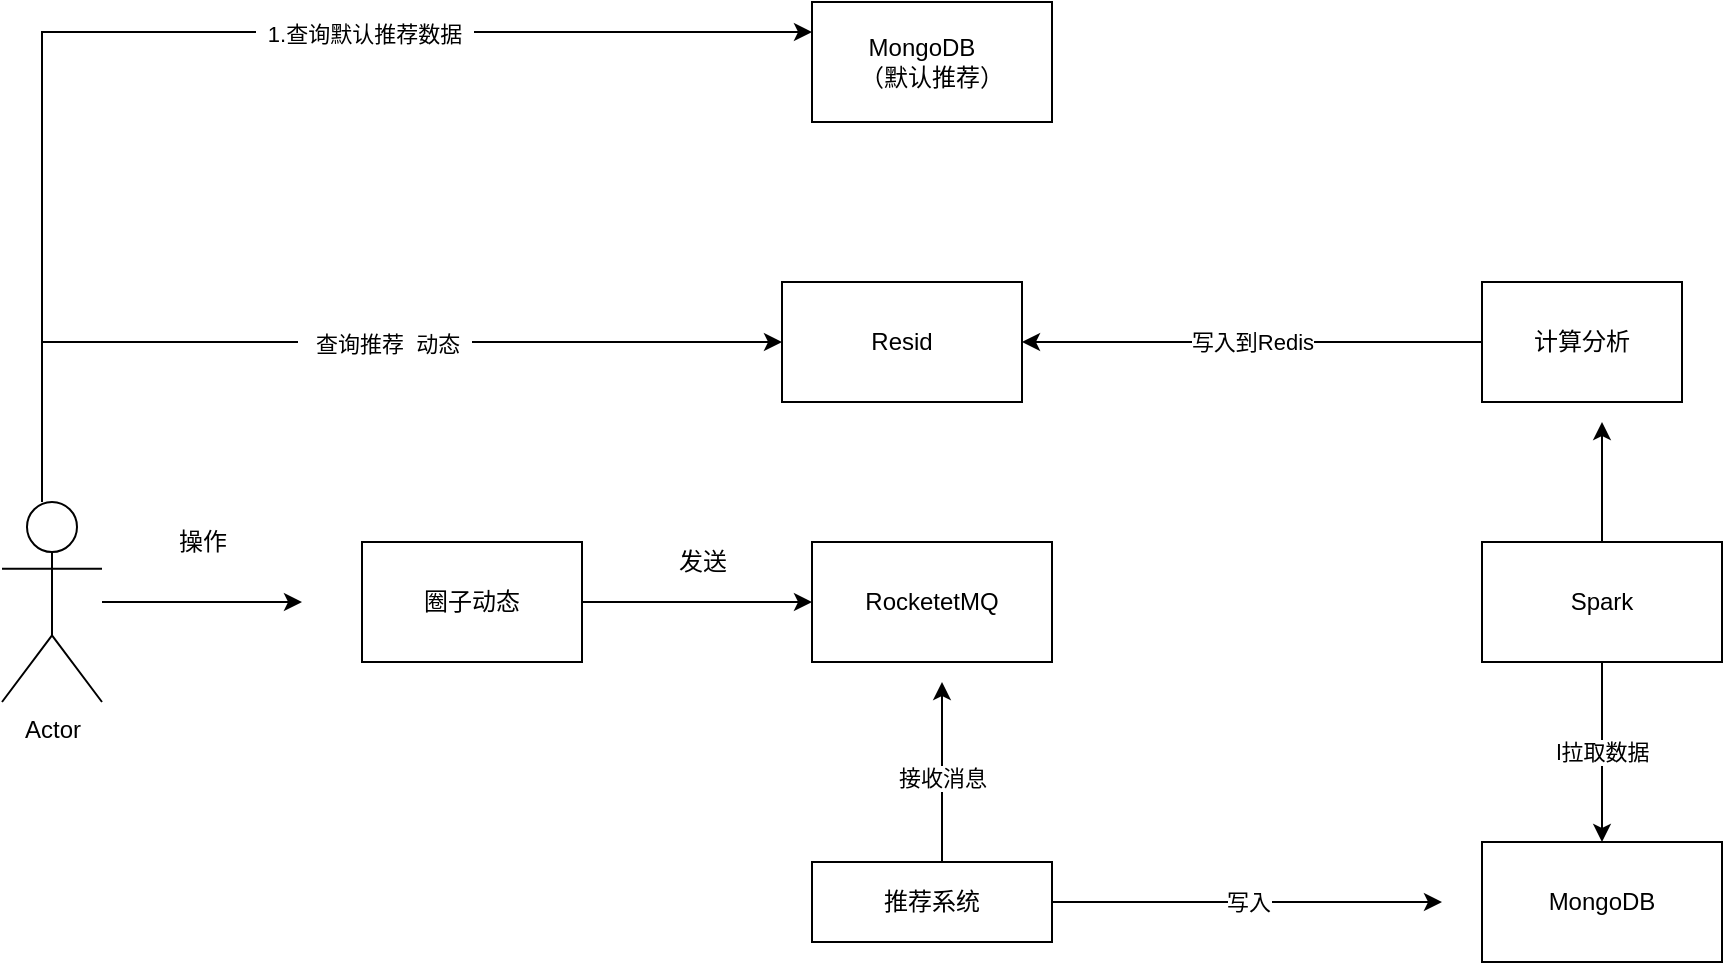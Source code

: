 <mxfile version="14.2.3" type="github">
  <diagram id="C5RBs43oDa-KdzZeNtuy" name="Page-1">
    <mxGraphModel dx="1343" dy="582" grid="1" gridSize="10" guides="1" tooltips="1" connect="1" arrows="1" fold="1" page="1" pageScale="1" pageWidth="1169" pageHeight="1654" background="#ffffff" math="0" shadow="0">
      <root>
        <object label="" id="WIyWlLk6GJQsqaUBKTNV-0">
          <mxCell />
        </object>
        <mxCell id="WIyWlLk6GJQsqaUBKTNV-1" parent="WIyWlLk6GJQsqaUBKTNV-0" />
        <mxCell id="vYrW52cFCuenPlIlFl_k-6" style="edgeStyle=orthogonalEdgeStyle;rounded=0;orthogonalLoop=1;jettySize=auto;html=1;" edge="1" parent="WIyWlLk6GJQsqaUBKTNV-1" source="vYrW52cFCuenPlIlFl_k-3">
          <mxGeometry relative="1" as="geometry">
            <mxPoint x="270" y="490" as="targetPoint" />
            <Array as="points">
              <mxPoint x="220" y="490" />
              <mxPoint x="220" y="490" />
            </Array>
          </mxGeometry>
        </mxCell>
        <mxCell id="vYrW52cFCuenPlIlFl_k-29" style="edgeStyle=elbowEdgeStyle;rounded=0;orthogonalLoop=1;jettySize=auto;html=1;entryX=0;entryY=0.25;entryDx=0;entryDy=0;" edge="1" parent="WIyWlLk6GJQsqaUBKTNV-1" source="vYrW52cFCuenPlIlFl_k-3" target="vYrW52cFCuenPlIlFl_k-7">
          <mxGeometry relative="1" as="geometry">
            <mxPoint x="140" y="220" as="targetPoint" />
            <Array as="points">
              <mxPoint x="140" y="250" />
            </Array>
          </mxGeometry>
        </mxCell>
        <mxCell id="vYrW52cFCuenPlIlFl_k-30" value="&amp;nbsp; 1.查询默认推荐数据&amp;nbsp;&amp;nbsp;" style="edgeLabel;html=1;align=center;verticalAlign=middle;resizable=0;points=[];" vertex="1" connectable="0" parent="vYrW52cFCuenPlIlFl_k-29">
          <mxGeometry x="0.275" y="-1" relative="1" as="geometry">
            <mxPoint as="offset" />
          </mxGeometry>
        </mxCell>
        <mxCell id="vYrW52cFCuenPlIlFl_k-3" value="Actor" style="shape=umlActor;verticalLabelPosition=bottom;verticalAlign=top;html=1;outlineConnect=0;" vertex="1" parent="WIyWlLk6GJQsqaUBKTNV-1">
          <mxGeometry x="120" y="440" width="50" height="100" as="geometry" />
        </mxCell>
        <mxCell id="vYrW52cFCuenPlIlFl_k-13" style="edgeStyle=orthogonalEdgeStyle;rounded=0;orthogonalLoop=1;jettySize=auto;html=1;exitX=1;exitY=0.5;exitDx=0;exitDy=0;entryX=0;entryY=0.5;entryDx=0;entryDy=0;" edge="1" parent="WIyWlLk6GJQsqaUBKTNV-1" source="vYrW52cFCuenPlIlFl_k-4" target="vYrW52cFCuenPlIlFl_k-9">
          <mxGeometry relative="1" as="geometry" />
        </mxCell>
        <mxCell id="vYrW52cFCuenPlIlFl_k-4" value="&lt;font style=&quot;font-size: 12px&quot;&gt;圈子动态&lt;/font&gt;" style="rounded=0;whiteSpace=wrap;html=1;" vertex="1" parent="WIyWlLk6GJQsqaUBKTNV-1">
          <mxGeometry x="300" y="460" width="110" height="60" as="geometry" />
        </mxCell>
        <mxCell id="vYrW52cFCuenPlIlFl_k-7" value="MongoDB&amp;nbsp; &amp;nbsp;&lt;br&gt;（默认推荐）" style="rounded=0;whiteSpace=wrap;html=1;" vertex="1" parent="WIyWlLk6GJQsqaUBKTNV-1">
          <mxGeometry x="525" y="190" width="120" height="60" as="geometry" />
        </mxCell>
        <mxCell id="vYrW52cFCuenPlIlFl_k-8" value="Resid" style="rounded=0;whiteSpace=wrap;html=1;" vertex="1" parent="WIyWlLk6GJQsqaUBKTNV-1">
          <mxGeometry x="510" y="330" width="120" height="60" as="geometry" />
        </mxCell>
        <mxCell id="vYrW52cFCuenPlIlFl_k-9" value="RocketetMQ" style="rounded=0;whiteSpace=wrap;html=1;" vertex="1" parent="WIyWlLk6GJQsqaUBKTNV-1">
          <mxGeometry x="525" y="460" width="120" height="60" as="geometry" />
        </mxCell>
        <mxCell id="vYrW52cFCuenPlIlFl_k-10" value="&lt;font style=&quot;font-size: 12px&quot;&gt;操作&lt;/font&gt;" style="text;html=1;align=center;verticalAlign=middle;resizable=0;points=[];autosize=1;" vertex="1" parent="WIyWlLk6GJQsqaUBKTNV-1">
          <mxGeometry x="200" y="450" width="40" height="20" as="geometry" />
        </mxCell>
        <mxCell id="vYrW52cFCuenPlIlFl_k-14" value="&lt;font style=&quot;font-size: 12px&quot;&gt;发送&lt;/font&gt;" style="text;html=1;align=center;verticalAlign=middle;resizable=0;points=[];autosize=1;" vertex="1" parent="WIyWlLk6GJQsqaUBKTNV-1">
          <mxGeometry x="450" y="460" width="40" height="20" as="geometry" />
        </mxCell>
        <mxCell id="vYrW52cFCuenPlIlFl_k-16" value="" style="endArrow=classic;html=1;" edge="1" parent="WIyWlLk6GJQsqaUBKTNV-1">
          <mxGeometry width="50" height="50" relative="1" as="geometry">
            <mxPoint x="140" y="360" as="sourcePoint" />
            <mxPoint x="510" y="360" as="targetPoint" />
          </mxGeometry>
        </mxCell>
        <mxCell id="vYrW52cFCuenPlIlFl_k-19" value="&amp;nbsp; &amp;nbsp;查询推荐&amp;nbsp; 动态&amp;nbsp;&amp;nbsp;" style="edgeLabel;html=1;align=center;verticalAlign=middle;resizable=0;points=[];" vertex="1" connectable="0" parent="vYrW52cFCuenPlIlFl_k-16">
          <mxGeometry x="-0.078" y="-1" relative="1" as="geometry">
            <mxPoint as="offset" />
          </mxGeometry>
        </mxCell>
        <mxCell id="vYrW52cFCuenPlIlFl_k-22" value="接收消息" style="edgeStyle=elbowEdgeStyle;rounded=0;orthogonalLoop=1;jettySize=auto;html=1;exitX=0.5;exitY=0;exitDx=0;exitDy=0;" edge="1" parent="WIyWlLk6GJQsqaUBKTNV-1" source="vYrW52cFCuenPlIlFl_k-20">
          <mxGeometry relative="1" as="geometry">
            <mxPoint x="590" y="530" as="targetPoint" />
            <Array as="points">
              <mxPoint x="590" y="570" />
            </Array>
          </mxGeometry>
        </mxCell>
        <mxCell id="vYrW52cFCuenPlIlFl_k-27" value="写入" style="edgeStyle=elbowEdgeStyle;rounded=0;orthogonalLoop=1;jettySize=auto;html=1;" edge="1" parent="WIyWlLk6GJQsqaUBKTNV-1" source="vYrW52cFCuenPlIlFl_k-20">
          <mxGeometry relative="1" as="geometry">
            <mxPoint x="840" y="640" as="targetPoint" />
          </mxGeometry>
        </mxCell>
        <mxCell id="vYrW52cFCuenPlIlFl_k-20" value="推荐系统" style="whiteSpace=wrap;html=1;" vertex="1" parent="WIyWlLk6GJQsqaUBKTNV-1">
          <mxGeometry x="525" y="620" width="120" height="40" as="geometry" />
        </mxCell>
        <mxCell id="vYrW52cFCuenPlIlFl_k-23" value="MongoDB" style="whiteSpace=wrap;html=1;" vertex="1" parent="WIyWlLk6GJQsqaUBKTNV-1">
          <mxGeometry x="860" y="610" width="120" height="60" as="geometry" />
        </mxCell>
        <mxCell id="vYrW52cFCuenPlIlFl_k-31" style="edgeStyle=elbowEdgeStyle;rounded=0;orthogonalLoop=1;jettySize=auto;html=1;" edge="1" parent="WIyWlLk6GJQsqaUBKTNV-1" source="vYrW52cFCuenPlIlFl_k-24">
          <mxGeometry relative="1" as="geometry">
            <mxPoint x="920" y="400" as="targetPoint" />
          </mxGeometry>
        </mxCell>
        <mxCell id="vYrW52cFCuenPlIlFl_k-32" value="l拉取数据" style="edgeStyle=elbowEdgeStyle;rounded=0;orthogonalLoop=1;jettySize=auto;html=1;entryX=0.5;entryY=0;entryDx=0;entryDy=0;" edge="1" parent="WIyWlLk6GJQsqaUBKTNV-1" source="vYrW52cFCuenPlIlFl_k-24" target="vYrW52cFCuenPlIlFl_k-23">
          <mxGeometry relative="1" as="geometry" />
        </mxCell>
        <mxCell id="vYrW52cFCuenPlIlFl_k-24" value="Spark" style="whiteSpace=wrap;html=1;" vertex="1" parent="WIyWlLk6GJQsqaUBKTNV-1">
          <mxGeometry x="860" y="460" width="120" height="60" as="geometry" />
        </mxCell>
        <mxCell id="vYrW52cFCuenPlIlFl_k-28" value="写入到Redis" style="edgeStyle=elbowEdgeStyle;rounded=0;orthogonalLoop=1;jettySize=auto;html=1;entryX=1;entryY=0.5;entryDx=0;entryDy=0;" edge="1" parent="WIyWlLk6GJQsqaUBKTNV-1" source="vYrW52cFCuenPlIlFl_k-25" target="vYrW52cFCuenPlIlFl_k-8">
          <mxGeometry relative="1" as="geometry" />
        </mxCell>
        <mxCell id="vYrW52cFCuenPlIlFl_k-25" value="计算分析" style="whiteSpace=wrap;html=1;" vertex="1" parent="WIyWlLk6GJQsqaUBKTNV-1">
          <mxGeometry x="860" y="330" width="100" height="60" as="geometry" />
        </mxCell>
      </root>
    </mxGraphModel>
  </diagram>
</mxfile>
